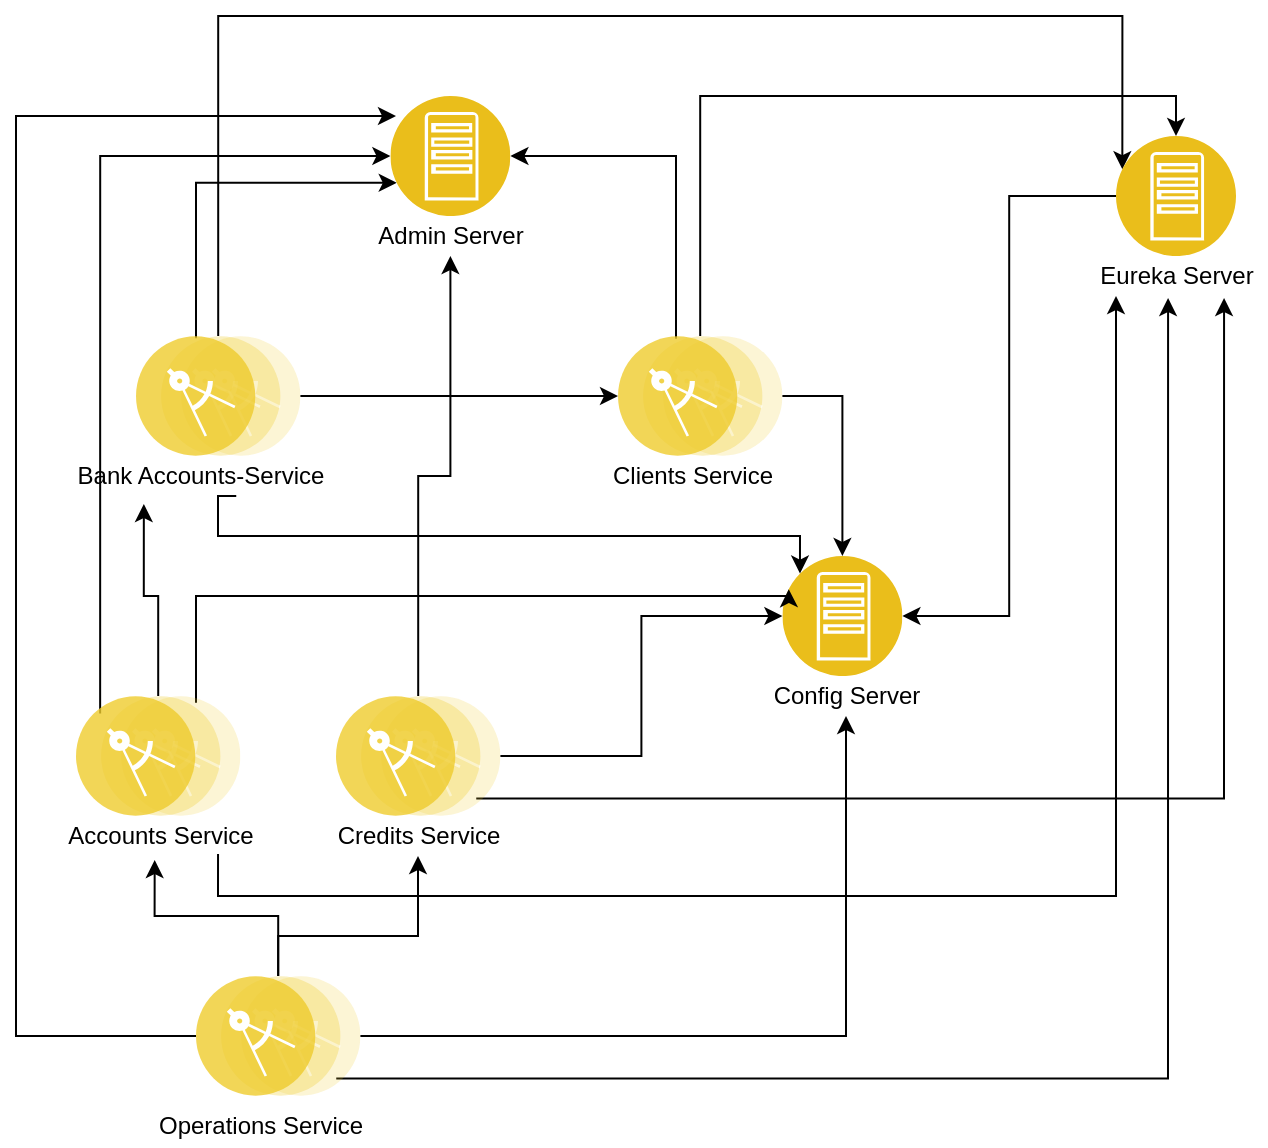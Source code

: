 <mxfile version="14.9.5" type="github">
  <diagram id="WE3ycICVfiJap_h-WsPn" name="Page-1">
    <mxGraphModel dx="1422" dy="772" grid="1" gridSize="10" guides="1" tooltips="1" connect="1" arrows="1" fold="1" page="1" pageScale="1" pageWidth="827" pageHeight="1169" math="0" shadow="0">
      <root>
        <mxCell id="0" />
        <mxCell id="1" parent="0" />
        <mxCell id="R6FNjjUilucGz8gVXUsp-7" value="" style="aspect=fixed;perimeter=ellipsePerimeter;html=1;align=center;shadow=0;dashed=0;fontColor=#4277BB;labelBackgroundColor=#ffffff;fontSize=12;spacingTop=3;image;image=img/lib/ibm/applications/app_server.svg;" vertex="1" parent="1">
          <mxGeometry x="413.2" y="290" width="60" height="60" as="geometry" />
        </mxCell>
        <mxCell id="R6FNjjUilucGz8gVXUsp-22" style="edgeStyle=orthogonalEdgeStyle;rounded=0;orthogonalLoop=1;jettySize=auto;html=1;entryX=0.298;entryY=1.2;entryDx=0;entryDy=0;entryPerimeter=0;" edge="1" parent="1" source="R6FNjjUilucGz8gVXUsp-8" target="R6FNjjUilucGz8gVXUsp-35">
          <mxGeometry relative="1" as="geometry">
            <mxPoint x="101" y="240" as="targetPoint" />
          </mxGeometry>
        </mxCell>
        <mxCell id="R6FNjjUilucGz8gVXUsp-27" style="edgeStyle=orthogonalEdgeStyle;rounded=0;orthogonalLoop=1;jettySize=auto;html=1;entryX=0;entryY=0.25;entryDx=0;entryDy=0;" edge="1" parent="1" source="R6FNjjUilucGz8gVXUsp-8" target="R6FNjjUilucGz8gVXUsp-7">
          <mxGeometry relative="1" as="geometry">
            <Array as="points">
              <mxPoint x="120" y="310" />
              <mxPoint x="416" y="310" />
            </Array>
          </mxGeometry>
        </mxCell>
        <mxCell id="R6FNjjUilucGz8gVXUsp-32" style="edgeStyle=orthogonalEdgeStyle;rounded=0;orthogonalLoop=1;jettySize=auto;html=1;exitX=0;exitY=0;exitDx=0;exitDy=0;" edge="1" parent="1" source="R6FNjjUilucGz8gVXUsp-8" target="R6FNjjUilucGz8gVXUsp-13">
          <mxGeometry relative="1" as="geometry">
            <Array as="points">
              <mxPoint x="72" y="90" />
            </Array>
          </mxGeometry>
        </mxCell>
        <mxCell id="R6FNjjUilucGz8gVXUsp-8" value="" style="aspect=fixed;perimeter=ellipsePerimeter;html=1;align=center;shadow=0;dashed=0;fontColor=#4277BB;labelBackgroundColor=#ffffff;fontSize=12;spacingTop=3;image;image=img/lib/ibm/applications/microservice.svg;" vertex="1" parent="1">
          <mxGeometry x="60" y="360" width="82.2" height="60" as="geometry" />
        </mxCell>
        <mxCell id="R6FNjjUilucGz8gVXUsp-26" style="edgeStyle=orthogonalEdgeStyle;rounded=0;orthogonalLoop=1;jettySize=auto;html=1;entryX=0;entryY=0.5;entryDx=0;entryDy=0;" edge="1" parent="1" source="R6FNjjUilucGz8gVXUsp-9" target="R6FNjjUilucGz8gVXUsp-7">
          <mxGeometry relative="1" as="geometry" />
        </mxCell>
        <mxCell id="R6FNjjUilucGz8gVXUsp-33" style="edgeStyle=orthogonalEdgeStyle;rounded=0;orthogonalLoop=1;jettySize=auto;html=1;exitX=0.5;exitY=0;exitDx=0;exitDy=0;" edge="1" parent="1" source="R6FNjjUilucGz8gVXUsp-9" target="R6FNjjUilucGz8gVXUsp-17">
          <mxGeometry relative="1" as="geometry" />
        </mxCell>
        <mxCell id="R6FNjjUilucGz8gVXUsp-42" style="edgeStyle=orthogonalEdgeStyle;rounded=0;orthogonalLoop=1;jettySize=auto;html=1;exitX=1;exitY=1;exitDx=0;exitDy=0;entryX=0.767;entryY=1.05;entryDx=0;entryDy=0;entryPerimeter=0;" edge="1" parent="1" source="R6FNjjUilucGz8gVXUsp-9" target="R6FNjjUilucGz8gVXUsp-18">
          <mxGeometry relative="1" as="geometry" />
        </mxCell>
        <mxCell id="R6FNjjUilucGz8gVXUsp-9" value="" style="aspect=fixed;perimeter=ellipsePerimeter;html=1;align=center;shadow=0;dashed=0;fontColor=#4277BB;labelBackgroundColor=#ffffff;fontSize=12;spacingTop=3;image;image=img/lib/ibm/applications/microservice.svg;" vertex="1" parent="1">
          <mxGeometry x="190" y="360" width="82.2" height="60" as="geometry" />
        </mxCell>
        <mxCell id="R6FNjjUilucGz8gVXUsp-19" style="edgeStyle=orthogonalEdgeStyle;rounded=0;orthogonalLoop=1;jettySize=auto;html=1;exitX=1;exitY=0.5;exitDx=0;exitDy=0;entryX=0;entryY=0.5;entryDx=0;entryDy=0;" edge="1" parent="1" source="R6FNjjUilucGz8gVXUsp-10" target="R6FNjjUilucGz8gVXUsp-12">
          <mxGeometry relative="1" as="geometry" />
        </mxCell>
        <mxCell id="R6FNjjUilucGz8gVXUsp-28" style="edgeStyle=orthogonalEdgeStyle;rounded=0;orthogonalLoop=1;jettySize=auto;html=1;entryX=0;entryY=0;entryDx=0;entryDy=0;exitX=0.628;exitY=1;exitDx=0;exitDy=0;exitPerimeter=0;" edge="1" parent="1" source="R6FNjjUilucGz8gVXUsp-35" target="R6FNjjUilucGz8gVXUsp-7">
          <mxGeometry relative="1" as="geometry">
            <Array as="points">
              <mxPoint x="131" y="260" />
              <mxPoint x="131" y="280" />
              <mxPoint x="422" y="280" />
            </Array>
          </mxGeometry>
        </mxCell>
        <mxCell id="R6FNjjUilucGz8gVXUsp-30" style="edgeStyle=orthogonalEdgeStyle;rounded=0;orthogonalLoop=1;jettySize=auto;html=1;entryX=0;entryY=0.75;entryDx=0;entryDy=0;" edge="1" parent="1" source="R6FNjjUilucGz8gVXUsp-10" target="R6FNjjUilucGz8gVXUsp-13">
          <mxGeometry relative="1" as="geometry">
            <Array as="points">
              <mxPoint x="120" y="103" />
            </Array>
          </mxGeometry>
        </mxCell>
        <mxCell id="R6FNjjUilucGz8gVXUsp-41" style="edgeStyle=orthogonalEdgeStyle;rounded=0;orthogonalLoop=1;jettySize=auto;html=1;exitX=0.5;exitY=0;exitDx=0;exitDy=0;entryX=0;entryY=0.25;entryDx=0;entryDy=0;" edge="1" parent="1" source="R6FNjjUilucGz8gVXUsp-10" target="R6FNjjUilucGz8gVXUsp-15">
          <mxGeometry relative="1" as="geometry">
            <Array as="points">
              <mxPoint x="131" y="20" />
              <mxPoint x="583" y="20" />
            </Array>
          </mxGeometry>
        </mxCell>
        <mxCell id="R6FNjjUilucGz8gVXUsp-10" value="" style="aspect=fixed;perimeter=ellipsePerimeter;html=1;align=center;shadow=0;dashed=0;fontColor=#4277BB;labelBackgroundColor=#ffffff;fontSize=12;spacingTop=3;image;image=img/lib/ibm/applications/microservice.svg;" vertex="1" parent="1">
          <mxGeometry x="90" y="180" width="82.2" height="60" as="geometry" />
        </mxCell>
        <mxCell id="R6FNjjUilucGz8gVXUsp-20" style="edgeStyle=orthogonalEdgeStyle;rounded=0;orthogonalLoop=1;jettySize=auto;html=1;entryX=0.474;entryY=1.1;entryDx=0;entryDy=0;entryPerimeter=0;" edge="1" parent="1" source="R6FNjjUilucGz8gVXUsp-11" target="R6FNjjUilucGz8gVXUsp-37">
          <mxGeometry relative="1" as="geometry" />
        </mxCell>
        <mxCell id="R6FNjjUilucGz8gVXUsp-21" style="edgeStyle=orthogonalEdgeStyle;rounded=0;orthogonalLoop=1;jettySize=auto;html=1;" edge="1" parent="1" source="R6FNjjUilucGz8gVXUsp-11">
          <mxGeometry relative="1" as="geometry">
            <mxPoint x="231" y="440" as="targetPoint" />
            <Array as="points">
              <mxPoint x="161" y="480" />
              <mxPoint x="231" y="480" />
            </Array>
          </mxGeometry>
        </mxCell>
        <mxCell id="R6FNjjUilucGz8gVXUsp-25" style="edgeStyle=orthogonalEdgeStyle;rounded=0;orthogonalLoop=1;jettySize=auto;html=1;" edge="1" parent="1" source="R6FNjjUilucGz8gVXUsp-11" target="R6FNjjUilucGz8gVXUsp-16">
          <mxGeometry relative="1" as="geometry" />
        </mxCell>
        <mxCell id="R6FNjjUilucGz8gVXUsp-29" style="edgeStyle=orthogonalEdgeStyle;rounded=0;orthogonalLoop=1;jettySize=auto;html=1;" edge="1" parent="1" source="R6FNjjUilucGz8gVXUsp-11">
          <mxGeometry relative="1" as="geometry">
            <mxPoint x="220" y="70" as="targetPoint" />
            <Array as="points">
              <mxPoint x="30" y="530" />
              <mxPoint x="30" y="70" />
              <mxPoint x="217" y="70" />
            </Array>
          </mxGeometry>
        </mxCell>
        <mxCell id="R6FNjjUilucGz8gVXUsp-39" style="edgeStyle=orthogonalEdgeStyle;rounded=0;orthogonalLoop=1;jettySize=auto;html=1;exitX=1;exitY=1;exitDx=0;exitDy=0;entryX=0.456;entryY=1.05;entryDx=0;entryDy=0;entryPerimeter=0;" edge="1" parent="1" source="R6FNjjUilucGz8gVXUsp-11" target="R6FNjjUilucGz8gVXUsp-18">
          <mxGeometry relative="1" as="geometry" />
        </mxCell>
        <mxCell id="R6FNjjUilucGz8gVXUsp-11" value="" style="aspect=fixed;perimeter=ellipsePerimeter;html=1;align=center;shadow=0;dashed=0;fontColor=#4277BB;labelBackgroundColor=#ffffff;fontSize=12;spacingTop=3;image;image=img/lib/ibm/applications/microservice.svg;" vertex="1" parent="1">
          <mxGeometry x="120" y="500" width="82.2" height="60" as="geometry" />
        </mxCell>
        <mxCell id="R6FNjjUilucGz8gVXUsp-24" style="edgeStyle=orthogonalEdgeStyle;rounded=0;orthogonalLoop=1;jettySize=auto;html=1;entryX=0.5;entryY=0;entryDx=0;entryDy=0;exitX=1;exitY=0.5;exitDx=0;exitDy=0;" edge="1" parent="1" source="R6FNjjUilucGz8gVXUsp-12" target="R6FNjjUilucGz8gVXUsp-7">
          <mxGeometry relative="1" as="geometry" />
        </mxCell>
        <mxCell id="R6FNjjUilucGz8gVXUsp-31" style="edgeStyle=orthogonalEdgeStyle;rounded=0;orthogonalLoop=1;jettySize=auto;html=1;entryX=1;entryY=0.5;entryDx=0;entryDy=0;" edge="1" parent="1" source="R6FNjjUilucGz8gVXUsp-12" target="R6FNjjUilucGz8gVXUsp-13">
          <mxGeometry relative="1" as="geometry">
            <Array as="points">
              <mxPoint x="360" y="90" />
            </Array>
          </mxGeometry>
        </mxCell>
        <mxCell id="R6FNjjUilucGz8gVXUsp-40" style="edgeStyle=orthogonalEdgeStyle;rounded=0;orthogonalLoop=1;jettySize=auto;html=1;exitX=0.5;exitY=0;exitDx=0;exitDy=0;entryX=0.5;entryY=0;entryDx=0;entryDy=0;" edge="1" parent="1" source="R6FNjjUilucGz8gVXUsp-12" target="R6FNjjUilucGz8gVXUsp-15">
          <mxGeometry relative="1" as="geometry">
            <Array as="points">
              <mxPoint x="372" y="60" />
              <mxPoint x="610" y="60" />
            </Array>
          </mxGeometry>
        </mxCell>
        <mxCell id="R6FNjjUilucGz8gVXUsp-12" value="" style="aspect=fixed;perimeter=ellipsePerimeter;html=1;align=center;shadow=0;dashed=0;fontColor=#4277BB;labelBackgroundColor=#ffffff;fontSize=12;spacingTop=3;image;image=img/lib/ibm/applications/microservice.svg;" vertex="1" parent="1">
          <mxGeometry x="331" y="180" width="82.2" height="60" as="geometry" />
        </mxCell>
        <mxCell id="R6FNjjUilucGz8gVXUsp-13" value="" style="aspect=fixed;perimeter=ellipsePerimeter;html=1;align=center;shadow=0;dashed=0;fontColor=#4277BB;labelBackgroundColor=#ffffff;fontSize=12;spacingTop=3;image;image=img/lib/ibm/applications/app_server.svg;" vertex="1" parent="1">
          <mxGeometry x="217.2" y="60" width="60" height="60" as="geometry" />
        </mxCell>
        <mxCell id="R6FNjjUilucGz8gVXUsp-34" style="edgeStyle=orthogonalEdgeStyle;rounded=0;orthogonalLoop=1;jettySize=auto;html=1;entryX=1;entryY=0.5;entryDx=0;entryDy=0;" edge="1" parent="1" source="R6FNjjUilucGz8gVXUsp-15" target="R6FNjjUilucGz8gVXUsp-7">
          <mxGeometry relative="1" as="geometry" />
        </mxCell>
        <mxCell id="R6FNjjUilucGz8gVXUsp-15" value="" style="aspect=fixed;perimeter=ellipsePerimeter;html=1;align=center;shadow=0;dashed=0;fontColor=#4277BB;labelBackgroundColor=#ffffff;fontSize=12;spacingTop=3;image;image=img/lib/ibm/applications/app_server.svg;" vertex="1" parent="1">
          <mxGeometry x="580" y="80" width="60" height="60" as="geometry" />
        </mxCell>
        <mxCell id="R6FNjjUilucGz8gVXUsp-16" value="Config Server" style="text;html=1;align=center;verticalAlign=middle;resizable=0;points=[];autosize=1;strokeColor=none;" vertex="1" parent="1">
          <mxGeometry x="400" y="350" width="90" height="20" as="geometry" />
        </mxCell>
        <mxCell id="R6FNjjUilucGz8gVXUsp-17" value="Admin Server" style="text;html=1;align=center;verticalAlign=middle;resizable=0;points=[];autosize=1;strokeColor=none;" vertex="1" parent="1">
          <mxGeometry x="202.2" y="120" width="90" height="20" as="geometry" />
        </mxCell>
        <mxCell id="R6FNjjUilucGz8gVXUsp-18" value="Eureka Server" style="text;html=1;align=center;verticalAlign=middle;resizable=0;points=[];autosize=1;strokeColor=none;" vertex="1" parent="1">
          <mxGeometry x="565" y="140" width="90" height="20" as="geometry" />
        </mxCell>
        <mxCell id="R6FNjjUilucGz8gVXUsp-23" value="Clients Service" style="text;html=1;align=center;verticalAlign=middle;resizable=0;points=[];autosize=1;strokeColor=none;" vertex="1" parent="1">
          <mxGeometry x="318.2" y="240" width="100" height="20" as="geometry" />
        </mxCell>
        <mxCell id="R6FNjjUilucGz8gVXUsp-35" value="Bank Accounts-Service" style="text;html=1;align=center;verticalAlign=middle;resizable=0;points=[];autosize=1;strokeColor=none;" vertex="1" parent="1">
          <mxGeometry x="52.2" y="240" width="140" height="20" as="geometry" />
        </mxCell>
        <mxCell id="R6FNjjUilucGz8gVXUsp-36" value="Operations Service" style="text;html=1;align=center;verticalAlign=middle;resizable=0;points=[];autosize=1;strokeColor=none;" vertex="1" parent="1">
          <mxGeometry x="92.2" y="565" width="120" height="20" as="geometry" />
        </mxCell>
        <mxCell id="R6FNjjUilucGz8gVXUsp-43" style="edgeStyle=orthogonalEdgeStyle;rounded=0;orthogonalLoop=1;jettySize=auto;html=1;exitX=0.762;exitY=0.95;exitDx=0;exitDy=0;exitPerimeter=0;" edge="1" parent="1" source="R6FNjjUilucGz8gVXUsp-37">
          <mxGeometry relative="1" as="geometry">
            <mxPoint x="580" y="160" as="targetPoint" />
            <Array as="points">
              <mxPoint x="131" y="460" />
              <mxPoint x="580" y="460" />
            </Array>
          </mxGeometry>
        </mxCell>
        <mxCell id="R6FNjjUilucGz8gVXUsp-37" value="Accounts Service" style="text;html=1;align=center;verticalAlign=middle;resizable=0;points=[];autosize=1;strokeColor=none;" vertex="1" parent="1">
          <mxGeometry x="47.2" y="420" width="110" height="20" as="geometry" />
        </mxCell>
        <mxCell id="R6FNjjUilucGz8gVXUsp-38" value="Credits Service" style="text;html=1;align=center;verticalAlign=middle;resizable=0;points=[];autosize=1;strokeColor=none;" vertex="1" parent="1">
          <mxGeometry x="181.1" y="420" width="100" height="20" as="geometry" />
        </mxCell>
      </root>
    </mxGraphModel>
  </diagram>
</mxfile>
